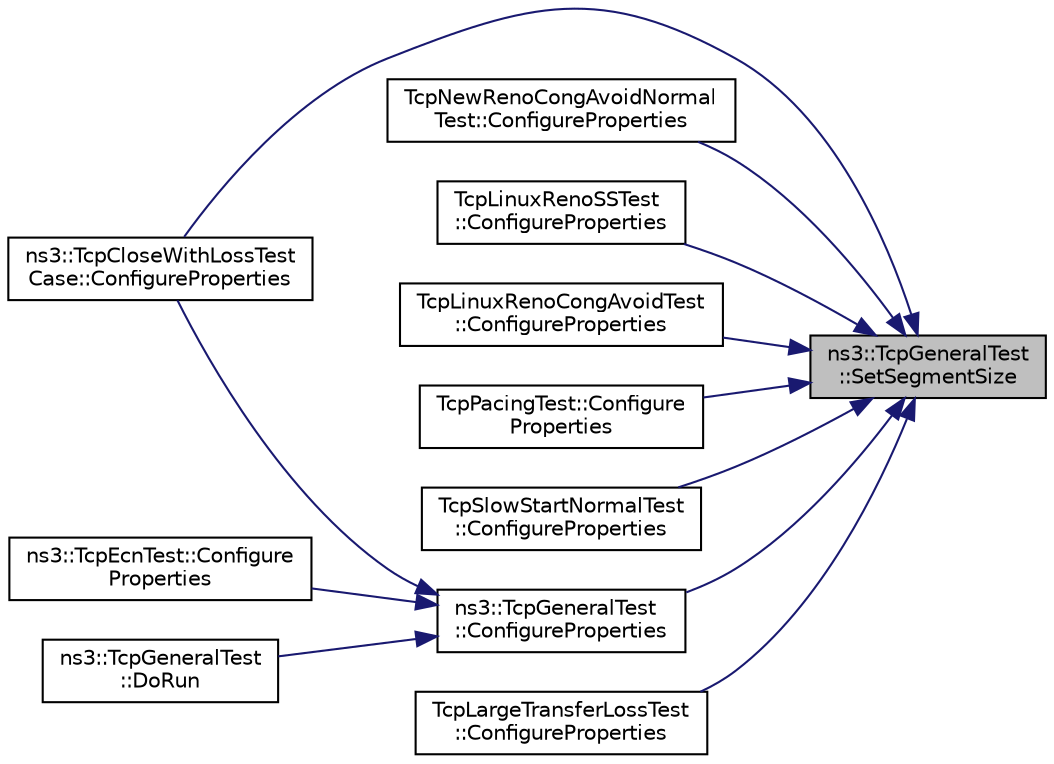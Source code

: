 digraph "ns3::TcpGeneralTest::SetSegmentSize"
{
 // LATEX_PDF_SIZE
  edge [fontname="Helvetica",fontsize="10",labelfontname="Helvetica",labelfontsize="10"];
  node [fontname="Helvetica",fontsize="10",shape=record];
  rankdir="RL";
  Node1 [label="ns3::TcpGeneralTest\l::SetSegmentSize",height=0.2,width=0.4,color="black", fillcolor="grey75", style="filled", fontcolor="black",tooltip="Forcefully set the segment size."];
  Node1 -> Node2 [dir="back",color="midnightblue",fontsize="10",style="solid",fontname="Helvetica"];
  Node2 [label="ns3::TcpCloseWithLossTest\lCase::ConfigureProperties",height=0.2,width=0.4,color="black", fillcolor="white", style="filled",URL="$classns3_1_1_tcp_close_with_loss_test_case.html#a39dec8af0b3a2ece657d19307428f990",tooltip="Change the configuration of the socket properties."];
  Node1 -> Node3 [dir="back",color="midnightblue",fontsize="10",style="solid",fontname="Helvetica"];
  Node3 [label="TcpNewRenoCongAvoidNormal\lTest::ConfigureProperties",height=0.2,width=0.4,color="black", fillcolor="white", style="filled",URL="$class_tcp_new_reno_cong_avoid_normal_test.html#a87b014a34cc1f1786736719d1616421b",tooltip="Change the configuration of the socket properties."];
  Node1 -> Node4 [dir="back",color="midnightblue",fontsize="10",style="solid",fontname="Helvetica"];
  Node4 [label="TcpLinuxRenoSSTest\l::ConfigureProperties",height=0.2,width=0.4,color="black", fillcolor="white", style="filled",URL="$class_tcp_linux_reno_s_s_test.html#a835676292984b47038d4e6c7b0b68562",tooltip="Change the configuration of the socket properties."];
  Node1 -> Node5 [dir="back",color="midnightblue",fontsize="10",style="solid",fontname="Helvetica"];
  Node5 [label="TcpLinuxRenoCongAvoidTest\l::ConfigureProperties",height=0.2,width=0.4,color="black", fillcolor="white", style="filled",URL="$class_tcp_linux_reno_cong_avoid_test.html#abb30c8eaff76150589ce1394536b7f75",tooltip="Change the configuration of the socket properties."];
  Node1 -> Node6 [dir="back",color="midnightblue",fontsize="10",style="solid",fontname="Helvetica"];
  Node6 [label="TcpPacingTest::Configure\lProperties",height=0.2,width=0.4,color="black", fillcolor="white", style="filled",URL="$class_tcp_pacing_test.html#a415a062e3b86ca76efc0c47692926340",tooltip="Change the configuration of the socket properties."];
  Node1 -> Node7 [dir="back",color="midnightblue",fontsize="10",style="solid",fontname="Helvetica"];
  Node7 [label="TcpSlowStartNormalTest\l::ConfigureProperties",height=0.2,width=0.4,color="black", fillcolor="white", style="filled",URL="$class_tcp_slow_start_normal_test.html#ace9df69a13ac23204d57b6fb036e4af3",tooltip="Change the configuration of the socket properties."];
  Node1 -> Node8 [dir="back",color="midnightblue",fontsize="10",style="solid",fontname="Helvetica"];
  Node8 [label="ns3::TcpGeneralTest\l::ConfigureProperties",height=0.2,width=0.4,color="black", fillcolor="white", style="filled",URL="$classns3_1_1_tcp_general_test.html#a48b3f15add5cb4b3a9906bd5240e64be",tooltip="Change the configuration of the socket properties."];
  Node8 -> Node2 [dir="back",color="midnightblue",fontsize="10",style="solid",fontname="Helvetica"];
  Node8 -> Node9 [dir="back",color="midnightblue",fontsize="10",style="solid",fontname="Helvetica"];
  Node9 [label="ns3::TcpEcnTest::Configure\lProperties",height=0.2,width=0.4,color="black", fillcolor="white", style="filled",URL="$classns3_1_1_tcp_ecn_test.html#a7927e117c88eb2e1b938bffc2d4e7ccd",tooltip="Change the configuration of the socket properties."];
  Node8 -> Node10 [dir="back",color="midnightblue",fontsize="10",style="solid",fontname="Helvetica"];
  Node10 [label="ns3::TcpGeneralTest\l::DoRun",height=0.2,width=0.4,color="black", fillcolor="white", style="filled",URL="$classns3_1_1_tcp_general_test.html#a79f00453e60b95fcf8d22757593f5ed3",tooltip="Execute the tcp test."];
  Node1 -> Node11 [dir="back",color="midnightblue",fontsize="10",style="solid",fontname="Helvetica"];
  Node11 [label="TcpLargeTransferLossTest\l::ConfigureProperties",height=0.2,width=0.4,color="black", fillcolor="white", style="filled",URL="$class_tcp_large_transfer_loss_test.html#adace1ee83fbc7f00411fd17f0e8fdaf7",tooltip="Change the configuration of the socket properties."];
}
